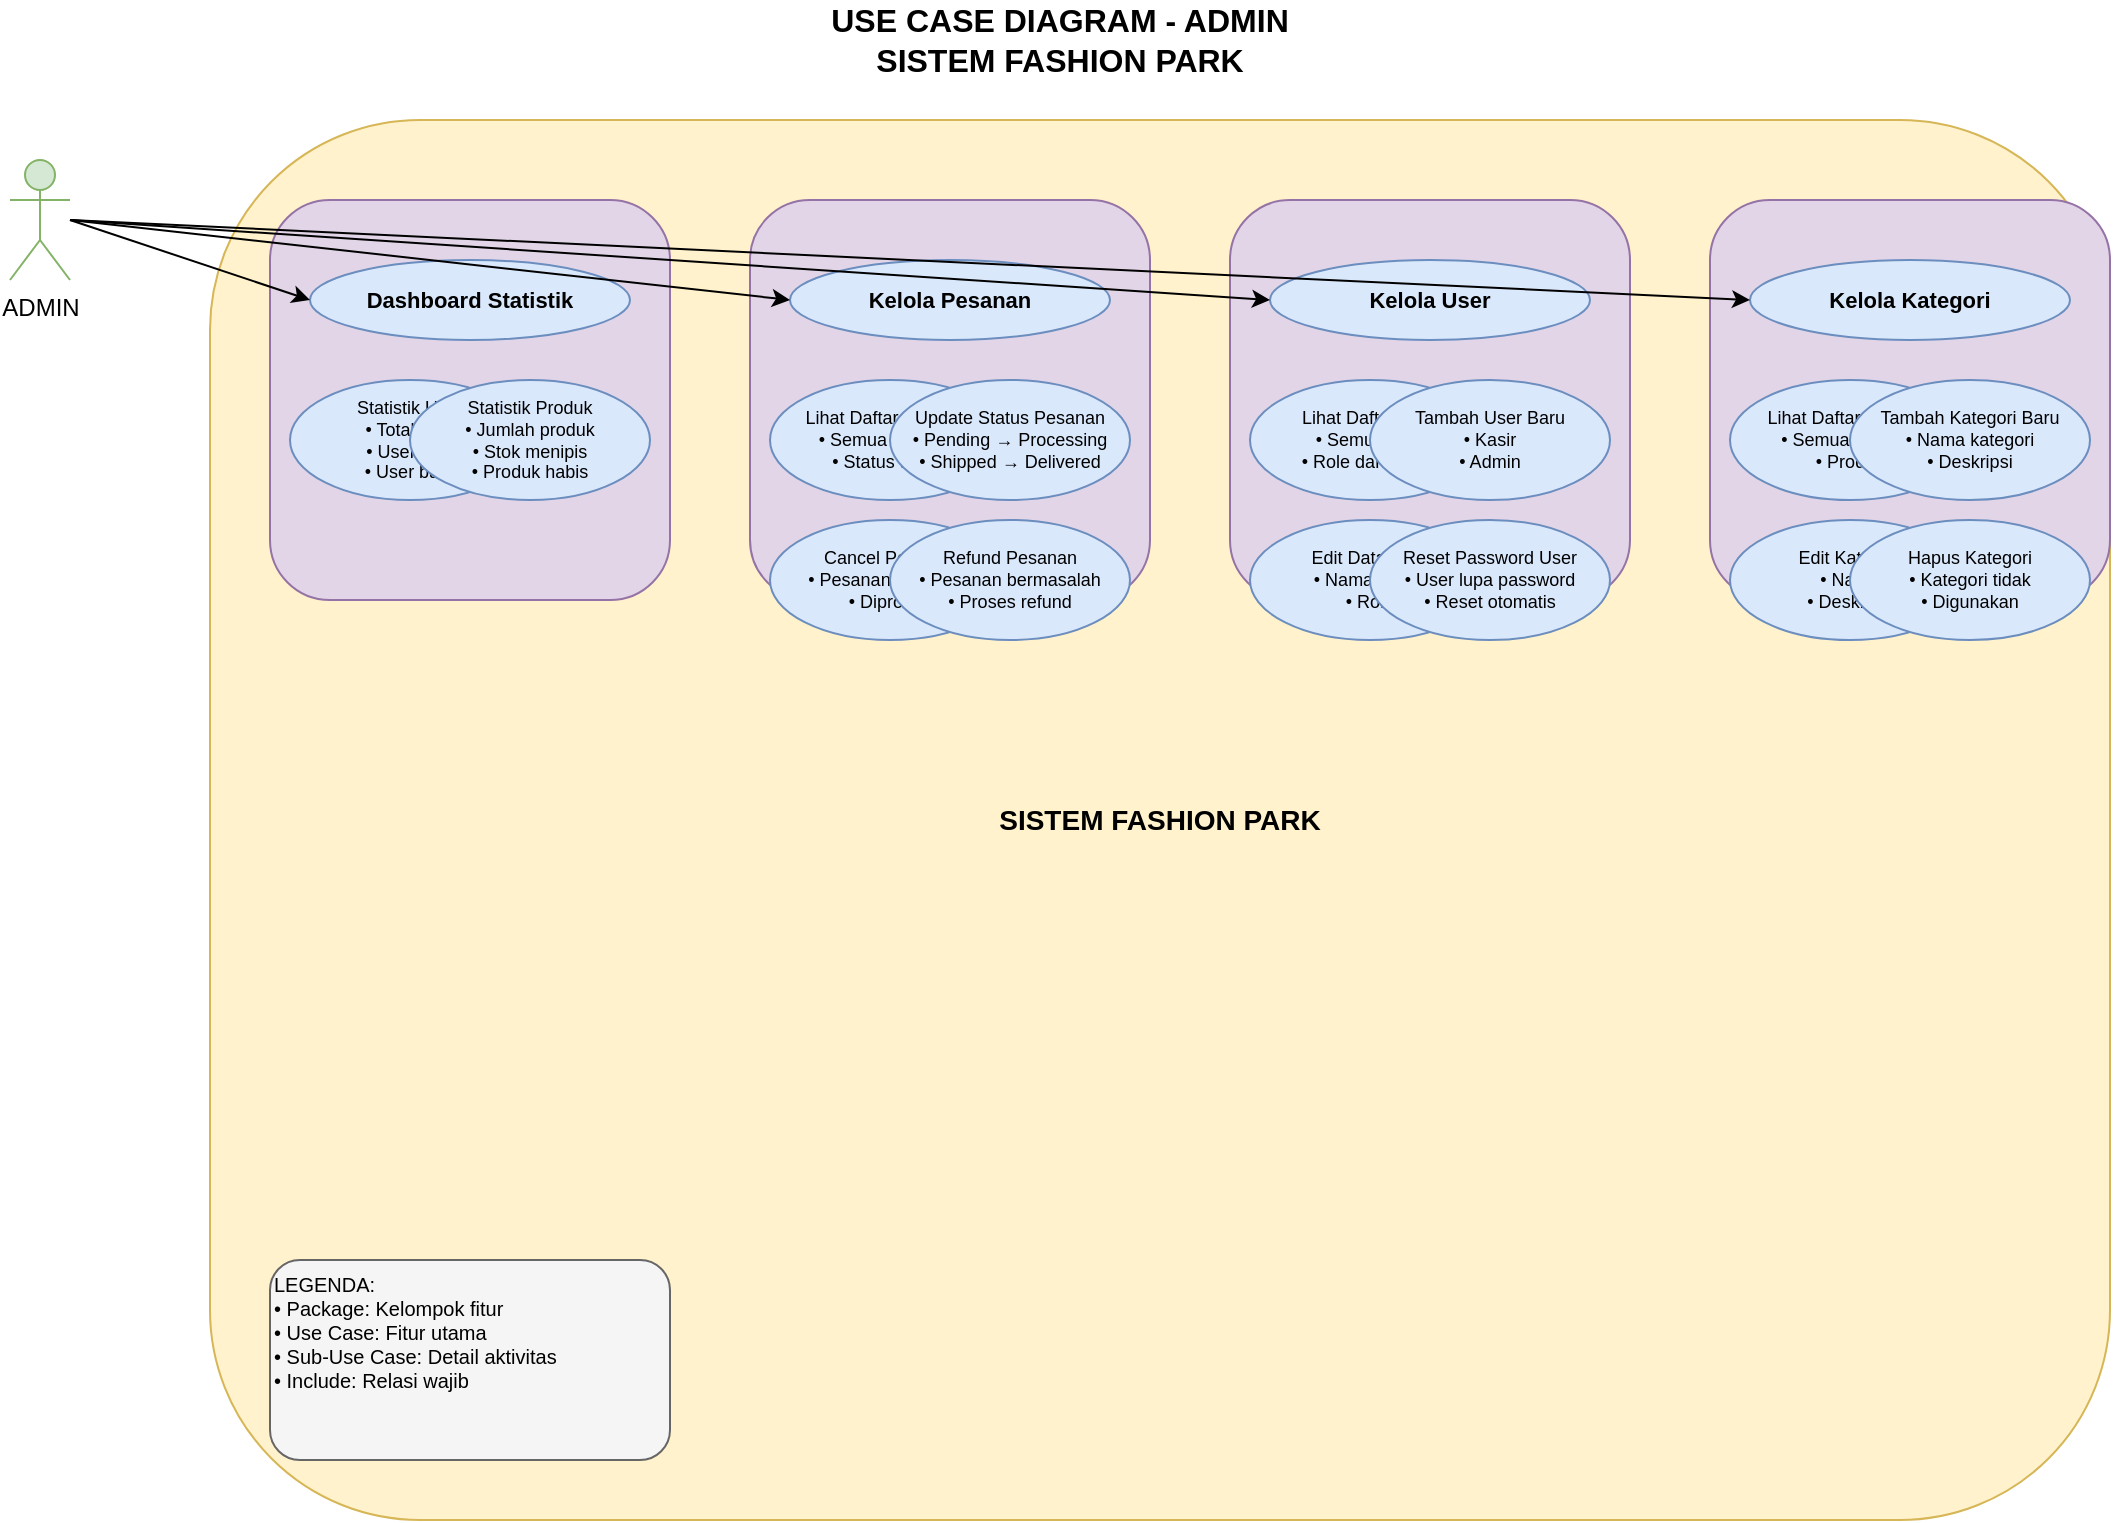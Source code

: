 <?xml version="1.0" encoding="UTF-8"?>
<mxfile version="22.1.16" type="device">
  <diagram name="Admin Use Case" id="admin-usecase">
    <mxGraphModel dx="1422" dy="794" grid="1" gridSize="10" guides="1" tooltips="1" connect="1" arrows="1" fold="1" page="1" pageScale="1" pageWidth="1169" pageHeight="827" math="0" shadow="0">
      <root>
        <mxCell id="0" />
        <mxCell id="1" parent="0" />
        
        <!-- Title -->
        <mxCell id="title" value="USE CASE DIAGRAM - ADMIN&#xa;SISTEM FASHION PARK" style="text;html=1;strokeColor=none;fillColor=none;align=center;verticalAlign=middle;whiteSpace=wrap;rounded=0;fontSize=16;fontStyle=1;fontColor=#000000;" vertex="1" parent="1">
          <mxGeometry x="400" y="20" width="350" height="40" as="geometry" />
        </mxCell>
        
        <!-- Actor -->
        <mxCell id="actor" value="ADMIN" style="shape=umlActor;verticalLabelPosition=bottom;verticalAlign=top;html=1;outlineConnect=0;fillColor=#d5e8d4;strokeColor=#82b366;" vertex="1" parent="1">
          <mxGeometry x="50" y="100" width="30" height="60" as="geometry" />
        </mxCell>
        
        <!-- System Boundary -->
        <mxCell id="system" value="SISTEM FASHION PARK" style="rounded=1;whiteSpace=wrap;html=1;fillColor=#fff2cc;strokeColor=#d6b656;fontSize=14;fontStyle=1;" vertex="1" parent="1">
          <mxGeometry x="150" y="80" width="950" height="700" as="geometry" />
        </mxCell>
        
        <!-- Dashboard Statistik Package -->
        <mxCell id="stats_package" value="Dashboard Statistik" style="rounded=1;whiteSpace=wrap;html=1;fillColor=#e1d5e7;strokeColor=#9673a6;fontSize=12;fontStyle=1;" vertex="1" parent="1">
          <mxGeometry x="180" y="120" width="200" height="200" as="geometry" />
        </mxCell>
        
        <mxCell id="stats_main" value="Dashboard Statistik" style="ellipse;whiteSpace=wrap;html=1;fillColor=#dae8fc;strokeColor=#6c8ebf;fontSize=11;fontStyle=1;" vertex="1" parent="1">
          <mxGeometry x="200" y="150" width="160" height="40" as="geometry" />
        </mxCell>
        
        <mxCell id="stats_user" value="Statistik User&#xa;• Total user&#xa;• User aktif&#xa;• User baru" style="ellipse;whiteSpace=wrap;html=1;fillColor=#dae8fc;strokeColor=#6c8ebf;fontSize=9;" vertex="1" parent="1">
          <mxGeometry x="190" y="210" width="120" height="60" as="geometry" />
        </mxCell>
        
        <mxCell id="stats_product" value="Statistik Produk&#xa;• Jumlah produk&#xa;• Stok menipis&#xa;• Produk habis" style="ellipse;whiteSpace=wrap;html=1;fillColor=#dae8fc;strokeColor=#6c8ebf;fontSize=9;" vertex="1" parent="1">
          <mxGeometry x="250" y="210" width="120" height="60" as="geometry" />
        </mxCell>
        
        <!-- Kelola Pesanan Package -->
        <mxCell id="order_package" value="Kelola Pesanan" style="rounded=1;whiteSpace=wrap;html=1;fillColor=#e1d5e7;strokeColor=#9673a6;fontSize=12;fontStyle=1;" vertex="1" parent="1">
          <mxGeometry x="420" y="120" width="200" height="200" as="geometry" />
        </mxCell>
        
        <mxCell id="order_main" value="Kelola Pesanan" style="ellipse;whiteSpace=wrap;html=1;fillColor=#dae8fc;strokeColor=#6c8ebf;fontSize=11;fontStyle=1;" vertex="1" parent="1">
          <mxGeometry x="440" y="150" width="160" height="40" as="geometry" />
        </mxCell>
        
        <mxCell id="order_list" value="Lihat Daftar Pesanan&#xa;• Semua pesanan&#xa;• Status terkini" style="ellipse;whiteSpace=wrap;html=1;fillColor=#dae8fc;strokeColor=#6c8ebf;fontSize=9;" vertex="1" parent="1">
          <mxGeometry x="430" y="210" width="120" height="60" as="geometry" />
        </mxCell>
        
        <mxCell id="order_status" value="Update Status Pesanan&#xa;• Pending → Processing&#xa;• Shipped → Delivered" style="ellipse;whiteSpace=wrap;html=1;fillColor=#dae8fc;strokeColor=#6c8ebf;fontSize=9;" vertex="1" parent="1">
          <mxGeometry x="490" y="210" width="120" height="60" as="geometry" />
        </mxCell>
        
        <mxCell id="order_cancel" value="Cancel Pesanan&#xa;• Pesanan tidak bisa&#xa;• Diproses" style="ellipse;whiteSpace=wrap;html=1;fillColor=#dae8fc;strokeColor=#6c8ebf;fontSize=9;" vertex="1" parent="1">
          <mxGeometry x="430" y="280" width="120" height="60" as="geometry" />
        </mxCell>
        
        <mxCell id="order_refund" value="Refund Pesanan&#xa;• Pesanan bermasalah&#xa;• Proses refund" style="ellipse;whiteSpace=wrap;html=1;fillColor=#dae8fc;strokeColor=#6c8ebf;fontSize=9;" vertex="1" parent="1">
          <mxGeometry x="490" y="280" width="120" height="60" as="geometry" />
        </mxCell>
        
        <!-- Kelola User Package -->
        <mxCell id="user_package" value="Kelola User" style="rounded=1;whiteSpace=wrap;html=1;fillColor=#e1d5e7;strokeColor=#9673a6;fontSize=12;fontStyle=1;" vertex="1" parent="1">
          <mxGeometry x="660" y="120" width="200" height="200" as="geometry" />
        </mxCell>
        
        <mxCell id="user_main" value="Kelola User" style="ellipse;whiteSpace=wrap;html=1;fillColor=#dae8fc;strokeColor=#6c8ebf;fontSize=11;fontStyle=1;" vertex="1" parent="1">
          <mxGeometry x="680" y="150" width="160" height="40" as="geometry" />
        </mxCell>
        
        <mxCell id="user_list" value="Lihat Daftar User&#xa;• Semua user&#xa;• Role dan status" style="ellipse;whiteSpace=wrap;html=1;fillColor=#dae8fc;strokeColor=#6c8ebf;fontSize=9;" vertex="1" parent="1">
          <mxGeometry x="670" y="210" width="120" height="60" as="geometry" />
        </mxCell>
        
        <mxCell id="user_add" value="Tambah User Baru&#xa;• Kasir&#xa;• Admin" style="ellipse;whiteSpace=wrap;html=1;fillColor=#dae8fc;strokeColor=#6c8ebf;fontSize=9;" vertex="1" parent="1">
          <mxGeometry x="730" y="210" width="120" height="60" as="geometry" />
        </mxCell>
        
        <mxCell id="user_edit" value="Edit Data User&#xa;• Nama, email&#xa;• Role" style="ellipse;whiteSpace=wrap;html=1;fillColor=#dae8fc;strokeColor=#6c8ebf;fontSize=9;" vertex="1" parent="1">
          <mxGeometry x="670" y="280" width="120" height="60" as="geometry" />
        </mxCell>
        
        <mxCell id="user_reset" value="Reset Password User&#xa;• User lupa password&#xa;• Reset otomatis" style="ellipse;whiteSpace=wrap;html=1;fillColor=#dae8fc;strokeColor=#6c8ebf;fontSize=9;" vertex="1" parent="1">
          <mxGeometry x="730" y="280" width="120" height="60" as="geometry" />
        </mxCell>
        
        <!-- Kelola Kategori Package -->
        <mxCell id="category_package" value="Kelola Kategori" style="rounded=1;whiteSpace=wrap;html=1;fillColor=#e1d5e7;strokeColor=#9673a6;fontSize=12;fontStyle=1;" vertex="1" parent="1">
          <mxGeometry x="900" y="120" width="200" height="200" as="geometry" />
        </mxCell>
        
        <mxCell id="category_main" value="Kelola Kategori" style="ellipse;whiteSpace=wrap;html=1;fillColor=#dae8fc;strokeColor=#6c8ebf;fontSize=11;fontStyle=1;" vertex="1" parent="1">
          <mxGeometry x="920" y="150" width="160" height="40" as="geometry" />
        </mxCell>
        
        <mxCell id="category_list" value="Lihat Daftar Kategori&#xa;• Semua kategori&#xa;• Produk" style="ellipse;whiteSpace=wrap;html=1;fillColor=#dae8fc;strokeColor=#6c8ebf;fontSize=9;" vertex="1" parent="1">
          <mxGeometry x="910" y="210" width="120" height="60" as="geometry" />
        </mxCell>
        
        <mxCell id="category_add" value="Tambah Kategori Baru&#xa;• Nama kategori&#xa;• Deskripsi" style="ellipse;whiteSpace=wrap;html=1;fillColor=#dae8fc;strokeColor=#6c8ebf;fontSize=9;" vertex="1" parent="1">
          <mxGeometry x="970" y="210" width="120" height="60" as="geometry" />
        </mxCell>
        
        <mxCell id="category_edit" value="Edit Kategori&#xa;• Nama&#xa;• Deskripsi" style="ellipse;whiteSpace=wrap;html=1;fillColor=#dae8fc;strokeColor=#6c8ebf;fontSize=9;" vertex="1" parent="1">
          <mxGeometry x="910" y="280" width="120" height="60" as="geometry" />
        </mxCell>
        
        <mxCell id="category_delete" value="Hapus Kategori&#xa;• Kategori tidak&#xa;• Digunakan" style="ellipse;whiteSpace=wrap;html=1;fillColor=#dae8fc;strokeColor=#6c8ebf;fontSize=9;" vertex="1" parent="1">
          <mxGeometry x="970" y="280" width="120" height="60" as="geometry" />
        </mxCell>
        
        <!-- Connections -->
        <!-- Actor to main use cases -->
        <mxCell id="conn1" value="" style="endArrow=classic;html=1;rounded=0;exitX=1;exitY=0.5;exitDx=0;exitDy=0;entryX=0;entryY=0.5;entryDx=0;entryDy=0;" edge="1" parent="1" source="actor" target="stats_main">
          <mxGeometry width="50" height="50" relative="1" as="geometry">
            <mxPoint x="400" y="400" as="sourcePoint" />
            <mxPoint x="450" y="350" as="targetPoint" />
          </mxGeometry>
        </mxCell>
        
        <mxCell id="conn2" value="" style="endArrow=classic;html=1;rounded=0;exitX=1;exitY=0.5;exitDx=0;exitDy=0;entryX=0;entryY=0.5;entryDx=0;entryDy=0;" edge="1" parent="1" source="actor" target="order_main">
          <mxGeometry width="50" height="50" relative="1" as="geometry">
            <mxPoint x="400" y="400" as="sourcePoint" />
            <mxPoint x="450" y="350" as="targetPoint" />
          </mxGeometry>
        </mxCell>
        
        <mxCell id="conn3" value="" style="endArrow=classic;html=1;rounded=0;exitX=1;exitY=0.5;exitDx=0;exitDy=0;entryX=0;entryY=0.5;entryDx=0;entryDy=0;" edge="1" parent="1" source="actor" target="user_main">
          <mxGeometry width="50" height="50" relative="1" as="geometry">
            <mxPoint x="400" y="400" as="sourcePoint" />
            <mxPoint x="450" y="350" as="targetPoint" />
          </mxGeometry>
        </mxCell>
        
        <mxCell id="conn4" value="" style="endArrow=classic;html=1;rounded=0;exitX=1;exitY=0.5;exitDx=0;exitDy=0;entryX=0;entryY=0.5;entryDx=0;entryDy=0;" edge="1" parent="1" source="actor" target="category_main">
          <mxGeometry width="50" height="50" relative="1" as="geometry">
            <mxPoint x="400" y="400" as="sourcePoint" />
            <mxPoint x="450" y="350" as="targetPoint" />
          </mxGeometry>
        </mxCell>
        
        <!-- Legend -->
        <mxCell id="legend" value="LEGENDA:&#xa;• Package: Kelompok fitur&#xa;• Use Case: Fitur utama&#xa;• Sub-Use Case: Detail aktivitas&#xa;• Include: Relasi wajib" style="text;html=1;strokeColor=#666666;fillColor=#f5f5f5;align=left;verticalAlign=top;whiteSpace=wrap;rounded=1;fontSize=10;" vertex="1" parent="1">
          <mxGeometry x="180" y="650" width="200" height="100" as="geometry" />
        </mxCell>
        
      </root>
    </mxGraphModel>
  </diagram>
</mxfile>
